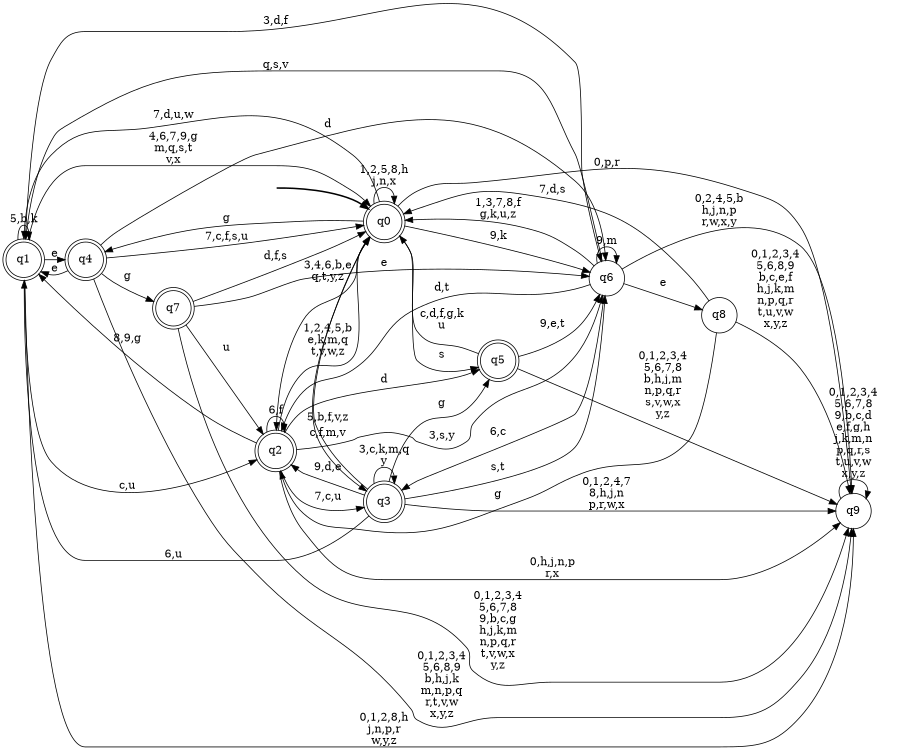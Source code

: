 digraph BlueStar {
__start0 [style = invis, shape = none, label = "", width = 0, height = 0];

rankdir=LR;
size="8,5";

s0 [style="rounded,filled", color="black", fillcolor="white" shape="doublecircle", label="q0"];
s1 [style="rounded,filled", color="black", fillcolor="white" shape="doublecircle", label="q1"];
s2 [style="rounded,filled", color="black", fillcolor="white" shape="doublecircle", label="q2"];
s3 [style="rounded,filled", color="black", fillcolor="white" shape="doublecircle", label="q3"];
s4 [style="rounded,filled", color="black", fillcolor="white" shape="doublecircle", label="q4"];
s5 [style="rounded,filled", color="black", fillcolor="white" shape="doublecircle", label="q5"];
s6 [style="filled", color="black", fillcolor="white" shape="circle", label="q6"];
s7 [style="rounded,filled", color="black", fillcolor="white" shape="doublecircle", label="q7"];
s8 [style="filled", color="black", fillcolor="white" shape="circle", label="q8"];
s9 [style="filled", color="black", fillcolor="white" shape="circle", label="q9"];
subgraph cluster_main { 
	graph [pad=".75", ranksep="0.15", nodesep="0.15"];
	 style=invis; 
	__start0 -> s0 [penwidth=2];
}
s0 -> s0 [label="1,2,5,8,h\nj,n,x"];
s0 -> s1 [label="7,d,u,w"];
s0 -> s2 [label="3,4,6,b,e\nq,t,y,z"];
s0 -> s3 [label="c,f,m,v"];
s0 -> s4 [label="g"];
s0 -> s5 [label="s"];
s0 -> s6 [label="9,k"];
s0 -> s9 [label="0,p,r"];
s1 -> s0 [label="4,6,7,9,g\nm,q,s,t\nv,x"];
s1 -> s1 [label="5,b,k"];
s1 -> s2 [label="c,u"];
s1 -> s4 [label="e"];
s1 -> s6 [label="3,d,f"];
s1 -> s9 [label="0,1,2,8,h\nj,n,p,r\nw,y,z"];
s2 -> s0 [label="1,2,4,5,b\ne,k,m,q\nt,v,w,z"];
s2 -> s1 [label="8,9,g"];
s2 -> s2 [label="6,f"];
s2 -> s3 [label="7,c,u"];
s2 -> s5 [label="d"];
s2 -> s6 [label="3,s,y"];
s2 -> s9 [label="0,h,j,n,p\nr,x"];
s3 -> s0 [label="5,b,f,v,z"];
s3 -> s1 [label="6,u"];
s3 -> s2 [label="9,d,e"];
s3 -> s3 [label="3,c,k,m,q\ny"];
s3 -> s5 [label="g"];
s3 -> s6 [label="s,t"];
s3 -> s9 [label="0,1,2,4,7\n8,h,j,n\np,r,w,x"];
s4 -> s0 [label="7,c,f,s,u"];
s4 -> s1 [label="e"];
s4 -> s6 [label="d"];
s4 -> s7 [label="g"];
s4 -> s9 [label="0,1,2,3,4\n5,6,8,9\nb,h,j,k\nm,n,p,q\nr,t,v,w\nx,y,z"];
s5 -> s0 [label="c,d,f,g,k\nu"];
s5 -> s6 [label="9,e,t"];
s5 -> s9 [label="0,1,2,3,4\n5,6,7,8\nb,h,j,m\nn,p,q,r\ns,v,w,x\ny,z"];
s6 -> s0 [label="1,3,7,8,f\ng,k,u,z"];
s6 -> s1 [label="q,s,v"];
s6 -> s2 [label="d,t"];
s6 -> s3 [label="6,c"];
s6 -> s6 [label="9,m"];
s6 -> s8 [label="e"];
s6 -> s9 [label="0,2,4,5,b\nh,j,n,p\nr,w,x,y"];
s7 -> s0 [label="d,f,s"];
s7 -> s2 [label="u"];
s7 -> s6 [label="e"];
s7 -> s9 [label="0,1,2,3,4\n5,6,7,8\n9,b,c,g\nh,j,k,m\nn,p,q,r\nt,v,w,x\ny,z"];
s8 -> s0 [label="7,d,s"];
s8 -> s2 [label="g"];
s8 -> s9 [label="0,1,2,3,4\n5,6,8,9\nb,c,e,f\nh,j,k,m\nn,p,q,r\nt,u,v,w\nx,y,z"];
s9 -> s9 [label="0,1,2,3,4\n5,6,7,8\n9,b,c,d\ne,f,g,h\nj,k,m,n\np,q,r,s\nt,u,v,w\nx,y,z"];

}